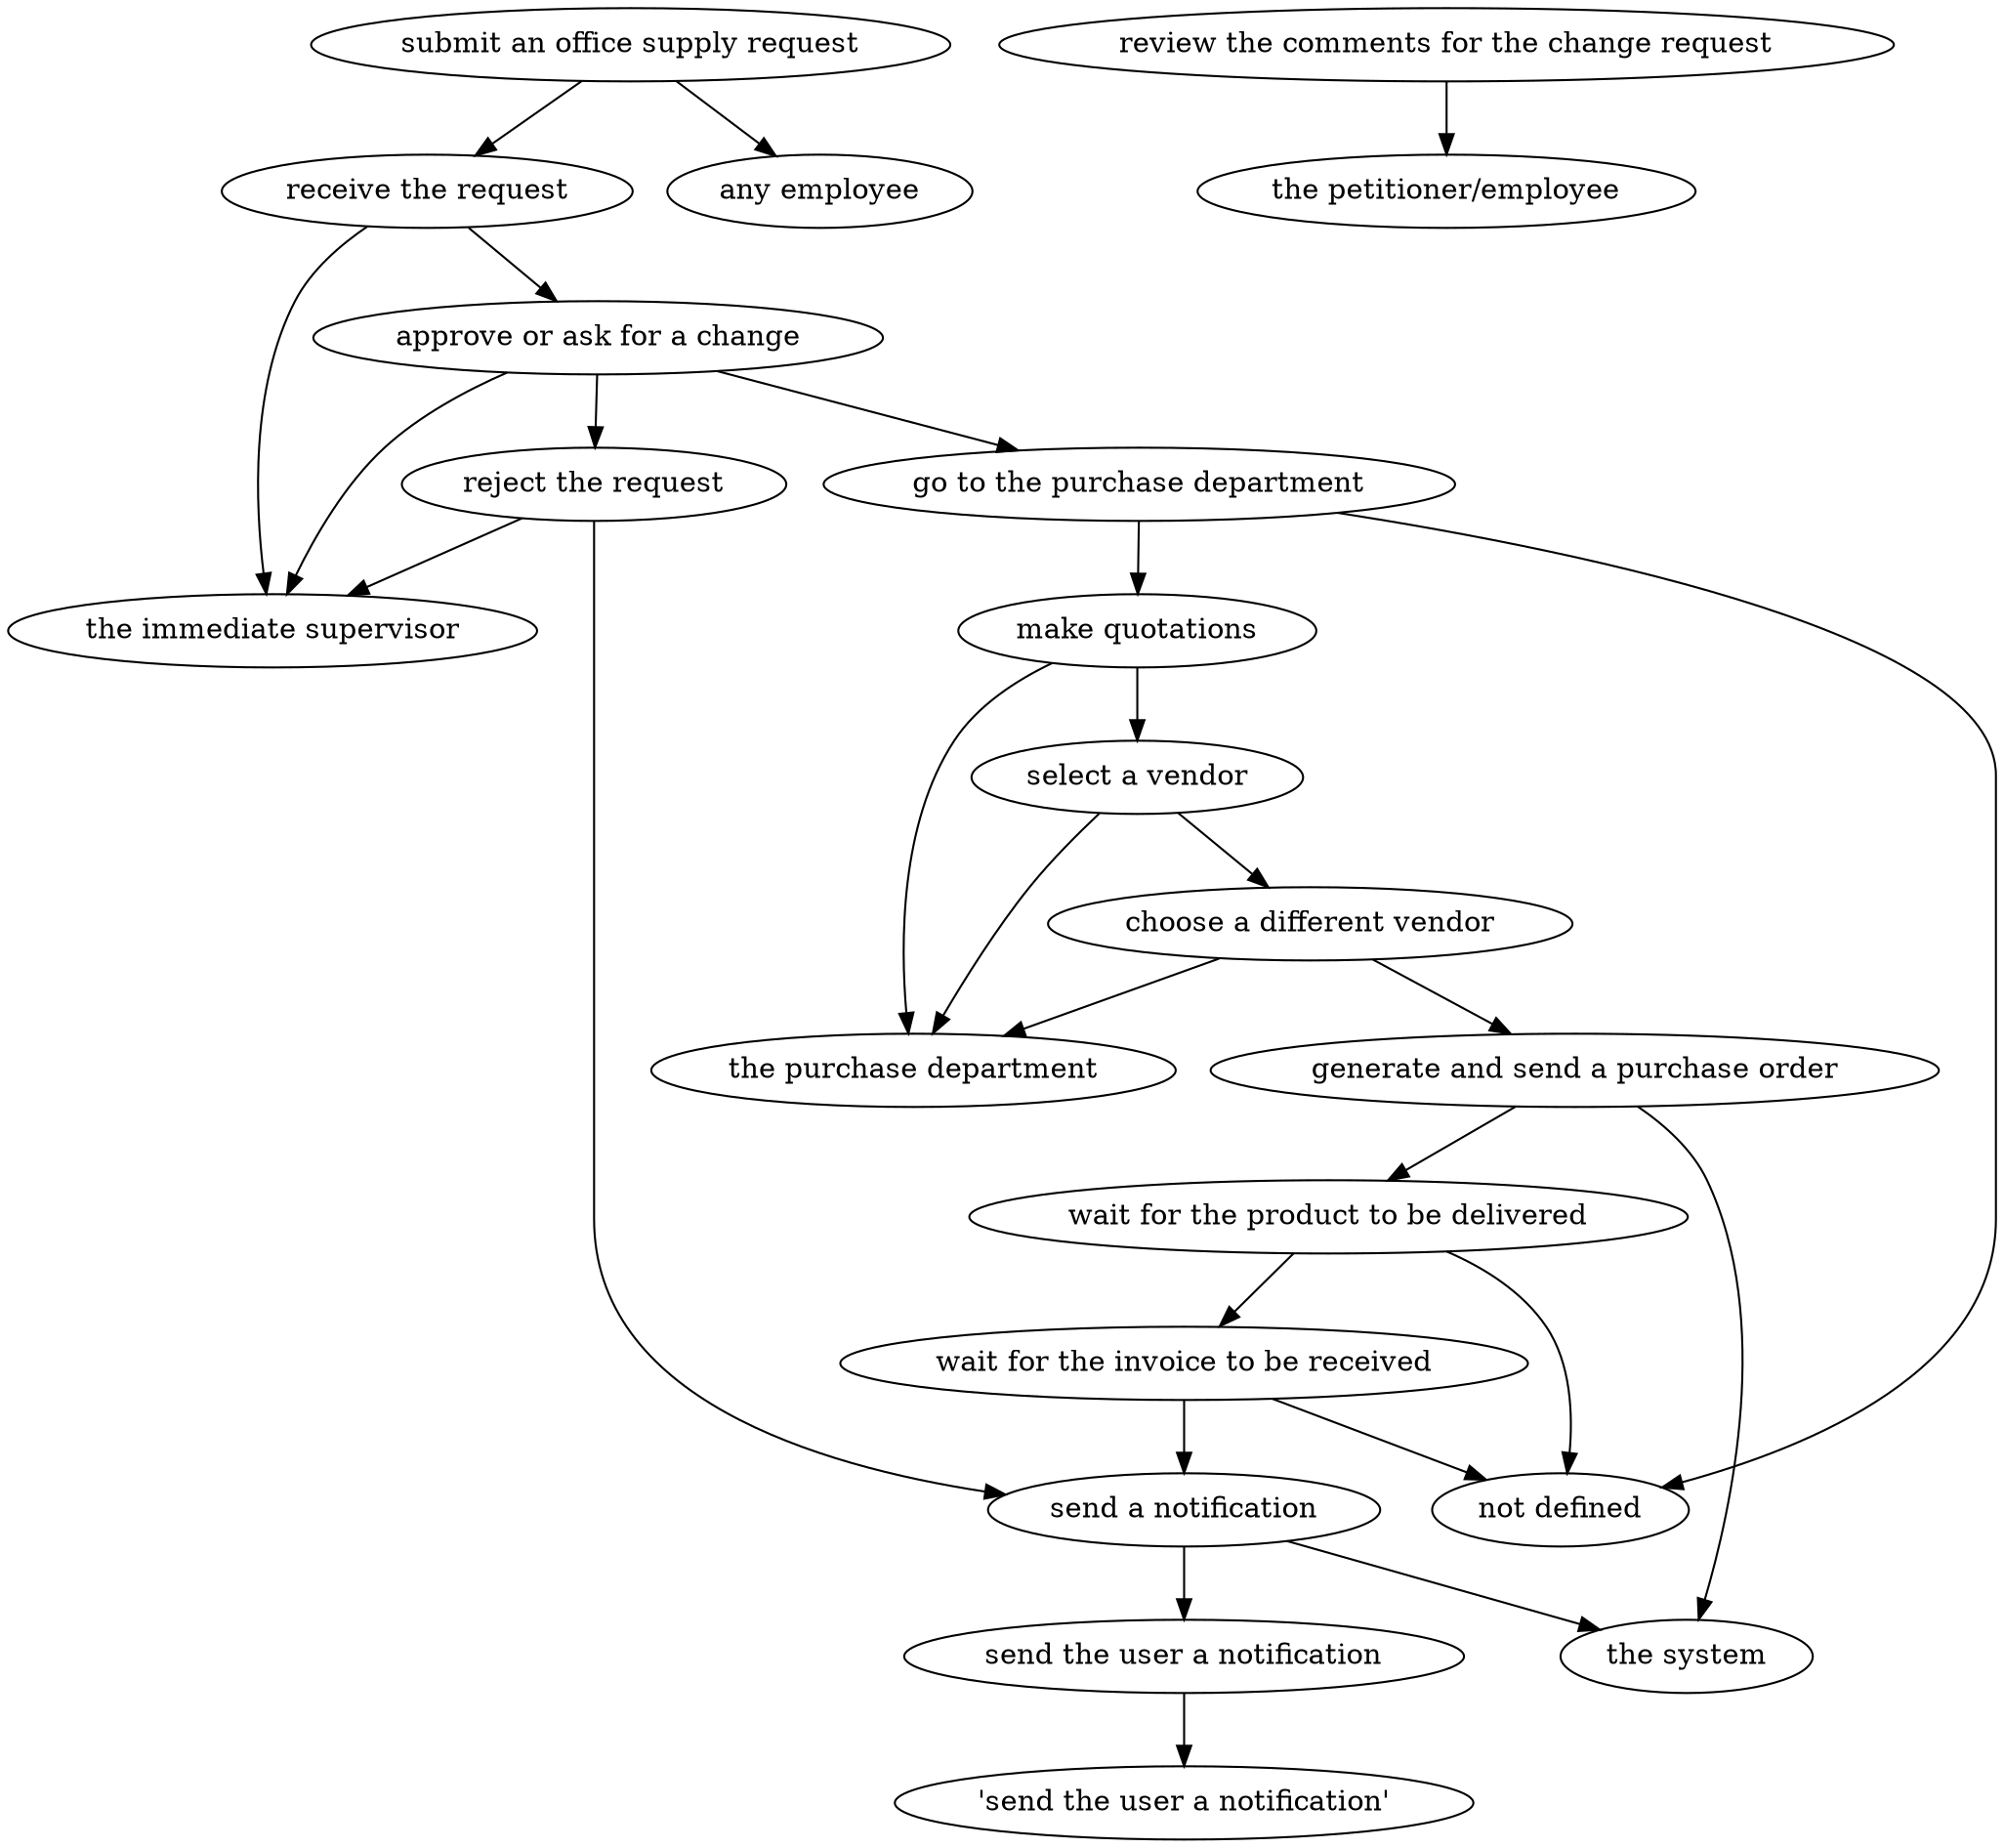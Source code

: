 strict digraph "doc-5.3" {
	graph [name="doc-5.3"];
	"submit an office supply request"	[attrs="{'type': 'Activity', 'label': 'submit an office supply request'}"];
	"receive the request"	[attrs="{'type': 'Activity', 'label': 'receive the request'}"];
	"submit an office supply request" -> "receive the request"	[attrs="{'type': 'flow', 'label': 'flow'}"];
	"any employee"	[attrs="{'type': 'Actor', 'label': 'any employee'}"];
	"submit an office supply request" -> "any employee"	[attrs="{'type': 'actor performer', 'label': 'actor performer'}"];
	"approve or ask for a change"	[attrs="{'type': 'Activity', 'label': 'approve or ask for a change'}"];
	"receive the request" -> "approve or ask for a change"	[attrs="{'type': 'flow', 'label': 'flow'}"];
	"the immediate supervisor"	[attrs="{'type': 'Actor', 'label': 'the immediate supervisor'}"];
	"receive the request" -> "the immediate supervisor"	[attrs="{'type': 'actor performer', 'label': 'actor performer'}"];
	"reject the request"	[attrs="{'type': 'Activity', 'label': 'reject the request'}"];
	"approve or ask for a change" -> "reject the request"	[attrs="{'type': 'flow', 'label': 'flow'}"];
	"go to the purchase department"	[attrs="{'type': 'Activity', 'label': 'go to the purchase department'}"];
	"approve or ask for a change" -> "go to the purchase department"	[attrs="{'type': 'flow', 'label': 'flow'}"];
	"approve or ask for a change" -> "the immediate supervisor"	[attrs="{'type': 'actor performer', 'label': 'actor performer'}"];
	"send a notification"	[attrs="{'type': 'Activity', 'label': 'send a notification'}"];
	"reject the request" -> "send a notification"	[attrs="{'type': 'flow', 'label': 'flow'}"];
	"reject the request" -> "the immediate supervisor"	[attrs="{'type': 'actor performer', 'label': 'actor performer'}"];
	"review the comments for the change request"	[attrs="{'type': 'Activity', 'label': 'review the comments for the change request'}"];
	"the petitioner/employee"	[attrs="{'type': 'Actor', 'label': 'the petitioner/employee'}"];
	"review the comments for the change request" -> "the petitioner/employee"	[attrs="{'type': 'actor performer', 'label': 'actor performer'}"];
	"make quotations"	[attrs="{'type': 'Activity', 'label': 'make quotations'}"];
	"go to the purchase department" -> "make quotations"	[attrs="{'type': 'flow', 'label': 'flow'}"];
	"not defined"	[attrs="{'type': 'Actor', 'label': 'not defined'}"];
	"go to the purchase department" -> "not defined"	[attrs="{'type': 'actor performer', 'label': 'actor performer'}"];
	"select a vendor"	[attrs="{'type': 'Activity', 'label': 'select a vendor'}"];
	"make quotations" -> "select a vendor"	[attrs="{'type': 'flow', 'label': 'flow'}"];
	"the purchase department"	[attrs="{'type': 'Actor', 'label': 'the purchase department'}"];
	"make quotations" -> "the purchase department"	[attrs="{'type': 'actor performer', 'label': 'actor performer'}"];
	"choose a different vendor"	[attrs="{'type': 'Activity', 'label': 'choose a different vendor'}"];
	"select a vendor" -> "choose a different vendor"	[attrs="{'type': 'flow', 'label': 'flow'}"];
	"select a vendor" -> "the purchase department"	[attrs="{'type': 'actor performer', 'label': 'actor performer'}"];
	"generate and send a purchase order"	[attrs="{'type': 'Activity', 'label': 'generate and send a purchase order'}"];
	"choose a different vendor" -> "generate and send a purchase order"	[attrs="{'type': 'flow', 'label': 'flow'}"];
	"choose a different vendor" -> "the purchase department"	[attrs="{'type': 'actor performer', 'label': 'actor performer'}"];
	"wait for the product to be delivered"	[attrs="{'type': 'Activity', 'label': 'wait for the product to be delivered'}"];
	"generate and send a purchase order" -> "wait for the product to be delivered"	[attrs="{'type': 'flow', 'label': 'flow'}"];
	"the system"	[attrs="{'type': 'Actor', 'label': 'the system'}"];
	"generate and send a purchase order" -> "the system"	[attrs="{'type': 'actor performer', 'label': 'actor performer'}"];
	"wait for the invoice to be received"	[attrs="{'type': 'Activity', 'label': 'wait for the invoice to be received'}"];
	"wait for the product to be delivered" -> "wait for the invoice to be received"	[attrs="{'type': 'flow', 'label': 'flow'}"];
	"wait for the product to be delivered" -> "not defined"	[attrs="{'type': 'actor performer', 'label': 'actor performer'}"];
	"wait for the invoice to be received" -> "send a notification"	[attrs="{'type': 'flow', 'label': 'flow'}"];
	"wait for the invoice to be received" -> "not defined"	[attrs="{'type': 'actor performer', 'label': 'actor performer'}"];
	"send the user a notification"	[attrs="{'type': 'Activity', 'label': 'send the user a notification'}"];
	"send a notification" -> "send the user a notification"	[attrs="{'type': 'flow', 'label': 'flow'}"];
	"send a notification" -> "the system"	[attrs="{'type': 'actor performer', 'label': 'actor performer'}"];
	"'send the user a notification'"	[attrs="{'type': 'Actor', 'label': \"'send the user a notification'\"}"];
	"send the user a notification" -> "'send the user a notification'"	[attrs="{'type': 'actor performer', 'label': 'actor performer'}"];
}
